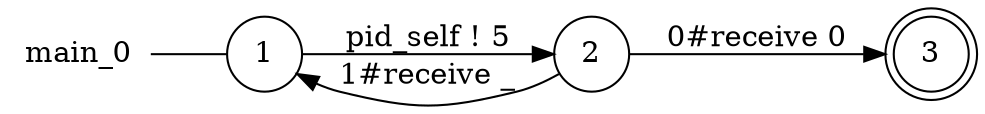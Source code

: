 digraph main_0 {
	rankdir="LR";
	n_0 [label="main_0", shape="plaintext"];
	n_1 [id="1", shape=circle, label="1"];
	n_0 -> n_1 [arrowhead=none];
	n_2 [id="4", shape=circle, label="2"];
	n_3 [id="3", shape=doublecircle, label="3"];

	n_2 -> n_1 [id="[$e|4]", label="1#receive _"];
	n_1 -> n_2 [id="[$e|0]", label="pid_self ! 5"];
	n_2 -> n_3 [id="[$e|2]", label="0#receive 0"];
}
